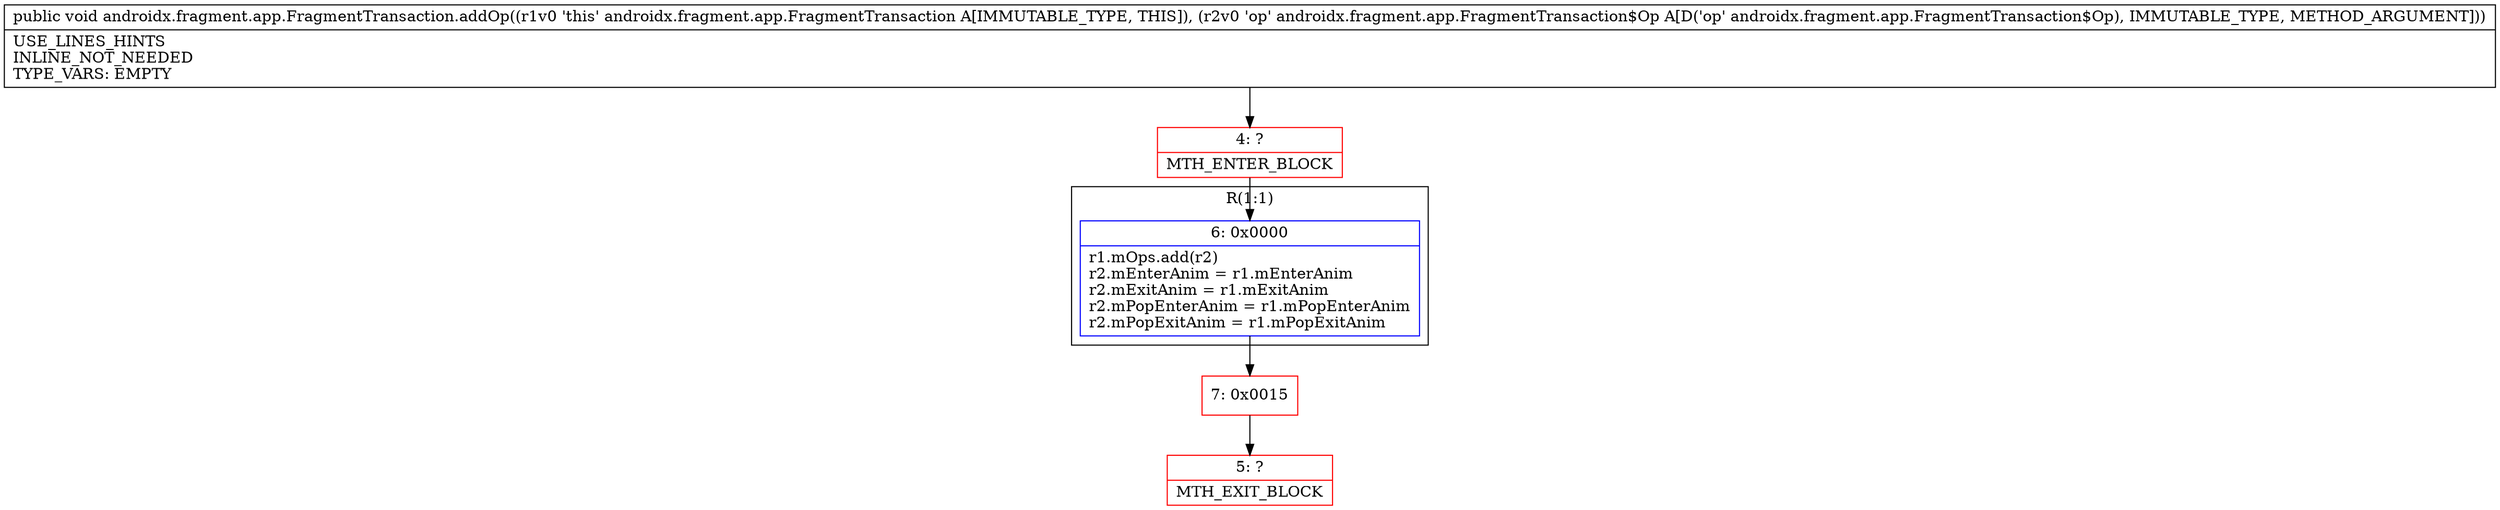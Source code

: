 digraph "CFG forandroidx.fragment.app.FragmentTransaction.addOp(Landroidx\/fragment\/app\/FragmentTransaction$Op;)V" {
subgraph cluster_Region_944761477 {
label = "R(1:1)";
node [shape=record,color=blue];
Node_6 [shape=record,label="{6\:\ 0x0000|r1.mOps.add(r2)\lr2.mEnterAnim = r1.mEnterAnim\lr2.mExitAnim = r1.mExitAnim\lr2.mPopEnterAnim = r1.mPopEnterAnim\lr2.mPopExitAnim = r1.mPopExitAnim\l}"];
}
Node_4 [shape=record,color=red,label="{4\:\ ?|MTH_ENTER_BLOCK\l}"];
Node_7 [shape=record,color=red,label="{7\:\ 0x0015}"];
Node_5 [shape=record,color=red,label="{5\:\ ?|MTH_EXIT_BLOCK\l}"];
MethodNode[shape=record,label="{public void androidx.fragment.app.FragmentTransaction.addOp((r1v0 'this' androidx.fragment.app.FragmentTransaction A[IMMUTABLE_TYPE, THIS]), (r2v0 'op' androidx.fragment.app.FragmentTransaction$Op A[D('op' androidx.fragment.app.FragmentTransaction$Op), IMMUTABLE_TYPE, METHOD_ARGUMENT]))  | USE_LINES_HINTS\lINLINE_NOT_NEEDED\lTYPE_VARS: EMPTY\l}"];
MethodNode -> Node_4;Node_6 -> Node_7;
Node_4 -> Node_6;
Node_7 -> Node_5;
}

